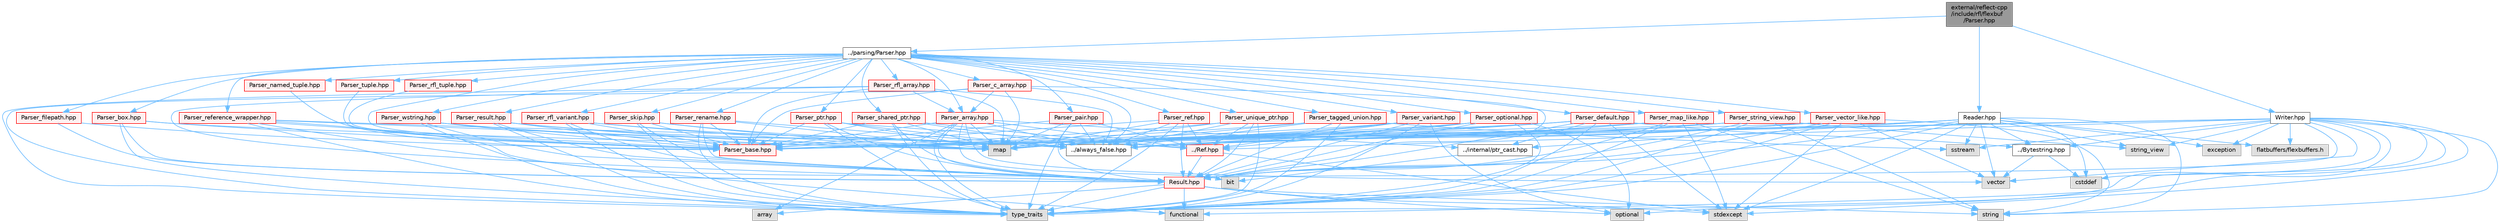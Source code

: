digraph "external/reflect-cpp/include/rfl/flexbuf/Parser.hpp"
{
 // LATEX_PDF_SIZE
  bgcolor="transparent";
  edge [fontname=Helvetica,fontsize=10,labelfontname=Helvetica,labelfontsize=10];
  node [fontname=Helvetica,fontsize=10,shape=box,height=0.2,width=0.4];
  Node1 [id="Node000001",label="external/reflect-cpp\l/include/rfl/flexbuf\l/Parser.hpp",height=0.2,width=0.4,color="gray40", fillcolor="grey60", style="filled", fontcolor="black",tooltip=" "];
  Node1 -> Node2 [id="edge1_Node000001_Node000002",color="steelblue1",style="solid",tooltip=" "];
  Node2 [id="Node000002",label="../parsing/Parser.hpp",height=0.2,width=0.4,color="grey40", fillcolor="white", style="filled",URL="$parsing_2_parser_8hpp.html",tooltip=" "];
  Node2 -> Node3 [id="edge2_Node000002_Node000003",color="steelblue1",style="solid",tooltip=" "];
  Node3 [id="Node000003",label="Parser_array.hpp",height=0.2,width=0.4,color="red", fillcolor="#FFF0F0", style="filled",URL="$_parser__array_8hpp.html",tooltip=" "];
  Node3 -> Node4 [id="edge3_Node000003_Node000004",color="steelblue1",style="solid",tooltip=" "];
  Node4 [id="Node000004",label="array",height=0.2,width=0.4,color="grey60", fillcolor="#E0E0E0", style="filled",tooltip=" "];
  Node3 -> Node5 [id="edge4_Node000003_Node000005",color="steelblue1",style="solid",tooltip=" "];
  Node5 [id="Node000005",label="bit",height=0.2,width=0.4,color="grey60", fillcolor="#E0E0E0", style="filled",tooltip=" "];
  Node3 -> Node6 [id="edge5_Node000003_Node000006",color="steelblue1",style="solid",tooltip=" "];
  Node6 [id="Node000006",label="map",height=0.2,width=0.4,color="grey60", fillcolor="#E0E0E0", style="filled",tooltip=" "];
  Node3 -> Node7 [id="edge6_Node000003_Node000007",color="steelblue1",style="solid",tooltip=" "];
  Node7 [id="Node000007",label="type_traits",height=0.2,width=0.4,color="grey60", fillcolor="#E0E0E0", style="filled",tooltip=" "];
  Node3 -> Node8 [id="edge7_Node000003_Node000008",color="steelblue1",style="solid",tooltip=" "];
  Node8 [id="Node000008",label="vector",height=0.2,width=0.4,color="grey60", fillcolor="#E0E0E0", style="filled",tooltip=" "];
  Node3 -> Node9 [id="edge8_Node000003_Node000009",color="steelblue1",style="solid",tooltip=" "];
  Node9 [id="Node000009",label="../Ref.hpp",height=0.2,width=0.4,color="red", fillcolor="#FFF0F0", style="filled",URL="$_ref_8hpp.html",tooltip=" "];
  Node9 -> Node11 [id="edge9_Node000009_Node000011",color="steelblue1",style="solid",tooltip=" "];
  Node11 [id="Node000011",label="stdexcept",height=0.2,width=0.4,color="grey60", fillcolor="#E0E0E0", style="filled",tooltip=" "];
  Node9 -> Node12 [id="edge10_Node000009_Node000012",color="steelblue1",style="solid",tooltip=" "];
  Node12 [id="Node000012",label="Result.hpp",height=0.2,width=0.4,color="red", fillcolor="#FFF0F0", style="filled",URL="$_result_8hpp.html",tooltip=" "];
  Node12 -> Node4 [id="edge11_Node000012_Node000004",color="steelblue1",style="solid",tooltip=" "];
  Node12 -> Node14 [id="edge12_Node000012_Node000014",color="steelblue1",style="solid",tooltip=" "];
  Node14 [id="Node000014",label="functional",height=0.2,width=0.4,color="grey60", fillcolor="#E0E0E0", style="filled",tooltip=" "];
  Node12 -> Node17 [id="edge13_Node000012_Node000017",color="steelblue1",style="solid",tooltip=" "];
  Node17 [id="Node000017",label="optional",height=0.2,width=0.4,color="grey60", fillcolor="#E0E0E0", style="filled",tooltip=" "];
  Node12 -> Node11 [id="edge14_Node000012_Node000011",color="steelblue1",style="solid",tooltip=" "];
  Node12 -> Node18 [id="edge15_Node000012_Node000018",color="steelblue1",style="solid",tooltip=" "];
  Node18 [id="Node000018",label="string",height=0.2,width=0.4,color="grey60", fillcolor="#E0E0E0", style="filled",tooltip=" "];
  Node12 -> Node7 [id="edge16_Node000012_Node000007",color="steelblue1",style="solid",tooltip=" "];
  Node3 -> Node12 [id="edge17_Node000003_Node000012",color="steelblue1",style="solid",tooltip=" "];
  Node3 -> Node19 [id="edge18_Node000003_Node000019",color="steelblue1",style="solid",tooltip=" "];
  Node19 [id="Node000019",label="../always_false.hpp",height=0.2,width=0.4,color="grey40", fillcolor="white", style="filled",URL="$always__false_8hpp.html",tooltip=" "];
  Node3 -> Node20 [id="edge19_Node000003_Node000020",color="steelblue1",style="solid",tooltip=" "];
  Node20 [id="Node000020",label="../internal/ptr_cast.hpp",height=0.2,width=0.4,color="grey40", fillcolor="white", style="filled",URL="$ptr__cast_8hpp.html",tooltip=" "];
  Node20 -> Node5 [id="edge20_Node000020_Node000005",color="steelblue1",style="solid",tooltip=" "];
  Node3 -> Node30 [id="edge21_Node000003_Node000030",color="steelblue1",style="solid",tooltip=" "];
  Node30 [id="Node000030",label="Parser_base.hpp",height=0.2,width=0.4,color="red", fillcolor="#FFF0F0", style="filled",URL="$_parser__base_8hpp.html",tooltip=" "];
  Node2 -> Node30 [id="edge22_Node000002_Node000030",color="steelblue1",style="solid",tooltip=" "];
  Node2 -> Node62 [id="edge23_Node000002_Node000062",color="steelblue1",style="solid",tooltip=" "];
  Node62 [id="Node000062",label="Parser_box.hpp",height=0.2,width=0.4,color="red", fillcolor="#FFF0F0", style="filled",URL="$_parser__box_8hpp.html",tooltip=" "];
  Node62 -> Node6 [id="edge24_Node000062_Node000006",color="steelblue1",style="solid",tooltip=" "];
  Node62 -> Node7 [id="edge25_Node000062_Node000007",color="steelblue1",style="solid",tooltip=" "];
  Node62 -> Node12 [id="edge26_Node000062_Node000012",color="steelblue1",style="solid",tooltip=" "];
  Node62 -> Node30 [id="edge27_Node000062_Node000030",color="steelblue1",style="solid",tooltip=" "];
  Node2 -> Node64 [id="edge28_Node000002_Node000064",color="steelblue1",style="solid",tooltip=" "];
  Node64 [id="Node000064",label="Parser_c_array.hpp",height=0.2,width=0.4,color="red", fillcolor="#FFF0F0", style="filled",URL="$_parser__c__array_8hpp.html",tooltip=" "];
  Node64 -> Node6 [id="edge29_Node000064_Node000006",color="steelblue1",style="solid",tooltip=" "];
  Node64 -> Node7 [id="edge30_Node000064_Node000007",color="steelblue1",style="solid",tooltip=" "];
  Node64 -> Node12 [id="edge31_Node000064_Node000012",color="steelblue1",style="solid",tooltip=" "];
  Node64 -> Node19 [id="edge32_Node000064_Node000019",color="steelblue1",style="solid",tooltip=" "];
  Node64 -> Node3 [id="edge33_Node000064_Node000003",color="steelblue1",style="solid",tooltip=" "];
  Node64 -> Node30 [id="edge34_Node000064_Node000030",color="steelblue1",style="solid",tooltip=" "];
  Node2 -> Node65 [id="edge35_Node000002_Node000065",color="steelblue1",style="solid",tooltip=" "];
  Node65 [id="Node000065",label="Parser_default.hpp",height=0.2,width=0.4,color="red", fillcolor="#FFF0F0", style="filled",URL="$_parser__default_8hpp.html",tooltip=" "];
  Node65 -> Node6 [id="edge36_Node000065_Node000006",color="steelblue1",style="solid",tooltip=" "];
  Node65 -> Node11 [id="edge37_Node000065_Node000011",color="steelblue1",style="solid",tooltip=" "];
  Node65 -> Node7 [id="edge38_Node000065_Node000007",color="steelblue1",style="solid",tooltip=" "];
  Node65 -> Node66 [id="edge39_Node000065_Node000066",color="steelblue1",style="solid",tooltip=" "];
  Node66 [id="Node000066",label="../Bytestring.hpp",height=0.2,width=0.4,color="grey40", fillcolor="white", style="filled",URL="$_bytestring_8hpp.html",tooltip=" "];
  Node66 -> Node27 [id="edge40_Node000066_Node000027",color="steelblue1",style="solid",tooltip=" "];
  Node27 [id="Node000027",label="cstddef",height=0.2,width=0.4,color="grey60", fillcolor="#E0E0E0", style="filled",tooltip=" "];
  Node66 -> Node8 [id="edge41_Node000066_Node000008",color="steelblue1",style="solid",tooltip=" "];
  Node65 -> Node12 [id="edge42_Node000065_Node000012",color="steelblue1",style="solid",tooltip=" "];
  Node65 -> Node19 [id="edge43_Node000065_Node000019",color="steelblue1",style="solid",tooltip=" "];
  Node65 -> Node20 [id="edge44_Node000065_Node000020",color="steelblue1",style="solid",tooltip=" "];
  Node65 -> Node30 [id="edge45_Node000065_Node000030",color="steelblue1",style="solid",tooltip=" "];
  Node2 -> Node168 [id="edge46_Node000002_Node000168",color="steelblue1",style="solid",tooltip=" "];
  Node168 [id="Node000168",label="Parser_filepath.hpp",height=0.2,width=0.4,color="red", fillcolor="#FFF0F0", style="filled",URL="$_parser__filepath_8hpp.html",tooltip=" "];
  Node168 -> Node12 [id="edge47_Node000168_Node000012",color="steelblue1",style="solid",tooltip=" "];
  Node168 -> Node30 [id="edge48_Node000168_Node000030",color="steelblue1",style="solid",tooltip=" "];
  Node2 -> Node170 [id="edge49_Node000002_Node000170",color="steelblue1",style="solid",tooltip=" "];
  Node170 [id="Node000170",label="Parser_map_like.hpp",height=0.2,width=0.4,color="red", fillcolor="#FFF0F0", style="filled",URL="$_parser__map__like_8hpp.html",tooltip=" "];
  Node170 -> Node6 [id="edge50_Node000170_Node000006",color="steelblue1",style="solid",tooltip=" "];
  Node170 -> Node11 [id="edge51_Node000170_Node000011",color="steelblue1",style="solid",tooltip=" "];
  Node170 -> Node18 [id="edge52_Node000170_Node000018",color="steelblue1",style="solid",tooltip=" "];
  Node170 -> Node7 [id="edge53_Node000170_Node000007",color="steelblue1",style="solid",tooltip=" "];
  Node170 -> Node12 [id="edge54_Node000170_Node000012",color="steelblue1",style="solid",tooltip=" "];
  Node170 -> Node19 [id="edge55_Node000170_Node000019",color="steelblue1",style="solid",tooltip=" "];
  Node170 -> Node30 [id="edge56_Node000170_Node000030",color="steelblue1",style="solid",tooltip=" "];
  Node2 -> Node176 [id="edge57_Node000002_Node000176",color="steelblue1",style="solid",tooltip=" "];
  Node176 [id="Node000176",label="Parser_named_tuple.hpp",height=0.2,width=0.4,color="red", fillcolor="#FFF0F0", style="filled",URL="$_parser__named__tuple_8hpp.html",tooltip=" "];
  Node176 -> Node30 [id="edge58_Node000176_Node000030",color="steelblue1",style="solid",tooltip=" "];
  Node2 -> Node198 [id="edge59_Node000002_Node000198",color="steelblue1",style="solid",tooltip=" "];
  Node198 [id="Node000198",label="Parser_optional.hpp",height=0.2,width=0.4,color="red", fillcolor="#FFF0F0", style="filled",URL="$_parser__optional_8hpp.html",tooltip=" "];
  Node198 -> Node6 [id="edge60_Node000198_Node000006",color="steelblue1",style="solid",tooltip=" "];
  Node198 -> Node17 [id="edge61_Node000198_Node000017",color="steelblue1",style="solid",tooltip=" "];
  Node198 -> Node7 [id="edge62_Node000198_Node000007",color="steelblue1",style="solid",tooltip=" "];
  Node198 -> Node9 [id="edge63_Node000198_Node000009",color="steelblue1",style="solid",tooltip=" "];
  Node198 -> Node12 [id="edge64_Node000198_Node000012",color="steelblue1",style="solid",tooltip=" "];
  Node198 -> Node19 [id="edge65_Node000198_Node000019",color="steelblue1",style="solid",tooltip=" "];
  Node198 -> Node30 [id="edge66_Node000198_Node000030",color="steelblue1",style="solid",tooltip=" "];
  Node2 -> Node200 [id="edge67_Node000002_Node000200",color="steelblue1",style="solid",tooltip=" "];
  Node200 [id="Node000200",label="Parser_pair.hpp",height=0.2,width=0.4,color="red", fillcolor="#FFF0F0", style="filled",URL="$_parser__pair_8hpp.html",tooltip=" "];
  Node200 -> Node6 [id="edge68_Node000200_Node000006",color="steelblue1",style="solid",tooltip=" "];
  Node200 -> Node7 [id="edge69_Node000200_Node000007",color="steelblue1",style="solid",tooltip=" "];
  Node200 -> Node9 [id="edge70_Node000200_Node000009",color="steelblue1",style="solid",tooltip=" "];
  Node200 -> Node12 [id="edge71_Node000200_Node000012",color="steelblue1",style="solid",tooltip=" "];
  Node200 -> Node19 [id="edge72_Node000200_Node000019",color="steelblue1",style="solid",tooltip=" "];
  Node200 -> Node30 [id="edge73_Node000200_Node000030",color="steelblue1",style="solid",tooltip=" "];
  Node2 -> Node201 [id="edge74_Node000002_Node000201",color="steelblue1",style="solid",tooltip=" "];
  Node201 [id="Node000201",label="Parser_ptr.hpp",height=0.2,width=0.4,color="red", fillcolor="#FFF0F0", style="filled",URL="$_parser__ptr_8hpp.html",tooltip=" "];
  Node201 -> Node6 [id="edge75_Node000201_Node000006",color="steelblue1",style="solid",tooltip=" "];
  Node201 -> Node7 [id="edge76_Node000201_Node000007",color="steelblue1",style="solid",tooltip=" "];
  Node201 -> Node9 [id="edge77_Node000201_Node000009",color="steelblue1",style="solid",tooltip=" "];
  Node201 -> Node12 [id="edge78_Node000201_Node000012",color="steelblue1",style="solid",tooltip=" "];
  Node201 -> Node19 [id="edge79_Node000201_Node000019",color="steelblue1",style="solid",tooltip=" "];
  Node201 -> Node30 [id="edge80_Node000201_Node000030",color="steelblue1",style="solid",tooltip=" "];
  Node2 -> Node202 [id="edge81_Node000002_Node000202",color="steelblue1",style="solid",tooltip=" "];
  Node202 [id="Node000202",label="Parser_ref.hpp",height=0.2,width=0.4,color="red", fillcolor="#FFF0F0", style="filled",URL="$_parser__ref_8hpp.html",tooltip=" "];
  Node202 -> Node6 [id="edge82_Node000202_Node000006",color="steelblue1",style="solid",tooltip=" "];
  Node202 -> Node7 [id="edge83_Node000202_Node000007",color="steelblue1",style="solid",tooltip=" "];
  Node202 -> Node9 [id="edge84_Node000202_Node000009",color="steelblue1",style="solid",tooltip=" "];
  Node202 -> Node12 [id="edge85_Node000202_Node000012",color="steelblue1",style="solid",tooltip=" "];
  Node202 -> Node19 [id="edge86_Node000202_Node000019",color="steelblue1",style="solid",tooltip=" "];
  Node202 -> Node30 [id="edge87_Node000202_Node000030",color="steelblue1",style="solid",tooltip=" "];
  Node2 -> Node203 [id="edge88_Node000002_Node000203",color="steelblue1",style="solid",tooltip=" "];
  Node203 [id="Node000203",label="Parser_reference_wrapper.hpp",height=0.2,width=0.4,color="red", fillcolor="#FFF0F0", style="filled",URL="$_parser__reference__wrapper_8hpp.html",tooltip=" "];
  Node203 -> Node14 [id="edge89_Node000203_Node000014",color="steelblue1",style="solid",tooltip=" "];
  Node203 -> Node6 [id="edge90_Node000203_Node000006",color="steelblue1",style="solid",tooltip=" "];
  Node203 -> Node7 [id="edge91_Node000203_Node000007",color="steelblue1",style="solid",tooltip=" "];
  Node203 -> Node12 [id="edge92_Node000203_Node000012",color="steelblue1",style="solid",tooltip=" "];
  Node203 -> Node19 [id="edge93_Node000203_Node000019",color="steelblue1",style="solid",tooltip=" "];
  Node203 -> Node30 [id="edge94_Node000203_Node000030",color="steelblue1",style="solid",tooltip=" "];
  Node2 -> Node204 [id="edge95_Node000002_Node000204",color="steelblue1",style="solid",tooltip=" "];
  Node204 [id="Node000204",label="Parser_rename.hpp",height=0.2,width=0.4,color="red", fillcolor="#FFF0F0", style="filled",URL="$_parser__rename_8hpp.html",tooltip=" "];
  Node204 -> Node6 [id="edge96_Node000204_Node000006",color="steelblue1",style="solid",tooltip=" "];
  Node204 -> Node7 [id="edge97_Node000204_Node000007",color="steelblue1",style="solid",tooltip=" "];
  Node204 -> Node12 [id="edge98_Node000204_Node000012",color="steelblue1",style="solid",tooltip=" "];
  Node204 -> Node19 [id="edge99_Node000204_Node000019",color="steelblue1",style="solid",tooltip=" "];
  Node204 -> Node30 [id="edge100_Node000204_Node000030",color="steelblue1",style="solid",tooltip=" "];
  Node2 -> Node205 [id="edge101_Node000002_Node000205",color="steelblue1",style="solid",tooltip=" "];
  Node205 [id="Node000205",label="Parser_result.hpp",height=0.2,width=0.4,color="red", fillcolor="#FFF0F0", style="filled",URL="$_parser__result_8hpp.html",tooltip=" "];
  Node205 -> Node6 [id="edge102_Node000205_Node000006",color="steelblue1",style="solid",tooltip=" "];
  Node205 -> Node7 [id="edge103_Node000205_Node000007",color="steelblue1",style="solid",tooltip=" "];
  Node205 -> Node12 [id="edge104_Node000205_Node000012",color="steelblue1",style="solid",tooltip=" "];
  Node205 -> Node19 [id="edge105_Node000205_Node000019",color="steelblue1",style="solid",tooltip=" "];
  Node205 -> Node30 [id="edge106_Node000205_Node000030",color="steelblue1",style="solid",tooltip=" "];
  Node2 -> Node206 [id="edge107_Node000002_Node000206",color="steelblue1",style="solid",tooltip=" "];
  Node206 [id="Node000206",label="Parser_rfl_array.hpp",height=0.2,width=0.4,color="red", fillcolor="#FFF0F0", style="filled",URL="$_parser__rfl__array_8hpp.html",tooltip=" "];
  Node206 -> Node6 [id="edge108_Node000206_Node000006",color="steelblue1",style="solid",tooltip=" "];
  Node206 -> Node7 [id="edge109_Node000206_Node000007",color="steelblue1",style="solid",tooltip=" "];
  Node206 -> Node12 [id="edge110_Node000206_Node000012",color="steelblue1",style="solid",tooltip=" "];
  Node206 -> Node19 [id="edge111_Node000206_Node000019",color="steelblue1",style="solid",tooltip=" "];
  Node206 -> Node3 [id="edge112_Node000206_Node000003",color="steelblue1",style="solid",tooltip=" "];
  Node206 -> Node30 [id="edge113_Node000206_Node000030",color="steelblue1",style="solid",tooltip=" "];
  Node2 -> Node207 [id="edge114_Node000002_Node000207",color="steelblue1",style="solid",tooltip=" "];
  Node207 [id="Node000207",label="Parser_rfl_tuple.hpp",height=0.2,width=0.4,color="red", fillcolor="#FFF0F0", style="filled",URL="$_parser__rfl__tuple_8hpp.html",tooltip=" "];
  Node207 -> Node30 [id="edge115_Node000207_Node000030",color="steelblue1",style="solid",tooltip=" "];
  Node2 -> Node213 [id="edge116_Node000002_Node000213",color="steelblue1",style="solid",tooltip=" "];
  Node213 [id="Node000213",label="Parser_rfl_variant.hpp",height=0.2,width=0.4,color="red", fillcolor="#FFF0F0", style="filled",URL="$_parser__rfl__variant_8hpp.html",tooltip=" "];
  Node213 -> Node6 [id="edge117_Node000213_Node000006",color="steelblue1",style="solid",tooltip=" "];
  Node213 -> Node7 [id="edge118_Node000213_Node000007",color="steelblue1",style="solid",tooltip=" "];
  Node213 -> Node12 [id="edge119_Node000213_Node000012",color="steelblue1",style="solid",tooltip=" "];
  Node213 -> Node19 [id="edge120_Node000213_Node000019",color="steelblue1",style="solid",tooltip=" "];
  Node213 -> Node30 [id="edge121_Node000213_Node000030",color="steelblue1",style="solid",tooltip=" "];
  Node2 -> Node225 [id="edge122_Node000002_Node000225",color="steelblue1",style="solid",tooltip=" "];
  Node225 [id="Node000225",label="Parser_shared_ptr.hpp",height=0.2,width=0.4,color="red", fillcolor="#FFF0F0", style="filled",URL="$_parser__shared__ptr_8hpp.html",tooltip=" "];
  Node225 -> Node6 [id="edge123_Node000225_Node000006",color="steelblue1",style="solid",tooltip=" "];
  Node225 -> Node7 [id="edge124_Node000225_Node000007",color="steelblue1",style="solid",tooltip=" "];
  Node225 -> Node9 [id="edge125_Node000225_Node000009",color="steelblue1",style="solid",tooltip=" "];
  Node225 -> Node12 [id="edge126_Node000225_Node000012",color="steelblue1",style="solid",tooltip=" "];
  Node225 -> Node19 [id="edge127_Node000225_Node000019",color="steelblue1",style="solid",tooltip=" "];
  Node225 -> Node30 [id="edge128_Node000225_Node000030",color="steelblue1",style="solid",tooltip=" "];
  Node2 -> Node227 [id="edge129_Node000002_Node000227",color="steelblue1",style="solid",tooltip=" "];
  Node227 [id="Node000227",label="Parser_skip.hpp",height=0.2,width=0.4,color="red", fillcolor="#FFF0F0", style="filled",URL="$_parser__skip_8hpp.html",tooltip=" "];
  Node227 -> Node6 [id="edge130_Node000227_Node000006",color="steelblue1",style="solid",tooltip=" "];
  Node227 -> Node7 [id="edge131_Node000227_Node000007",color="steelblue1",style="solid",tooltip=" "];
  Node227 -> Node12 [id="edge132_Node000227_Node000012",color="steelblue1",style="solid",tooltip=" "];
  Node227 -> Node19 [id="edge133_Node000227_Node000019",color="steelblue1",style="solid",tooltip=" "];
  Node227 -> Node30 [id="edge134_Node000227_Node000030",color="steelblue1",style="solid",tooltip=" "];
  Node2 -> Node228 [id="edge135_Node000002_Node000228",color="steelblue1",style="solid",tooltip=" "];
  Node228 [id="Node000228",label="Parser_string_view.hpp",height=0.2,width=0.4,color="red", fillcolor="#FFF0F0", style="filled",URL="$_parser__string__view_8hpp.html",tooltip=" "];
  Node228 -> Node6 [id="edge136_Node000228_Node000006",color="steelblue1",style="solid",tooltip=" "];
  Node228 -> Node18 [id="edge137_Node000228_Node000018",color="steelblue1",style="solid",tooltip=" "];
  Node228 -> Node22 [id="edge138_Node000228_Node000022",color="steelblue1",style="solid",tooltip=" "];
  Node22 [id="Node000022",label="string_view",height=0.2,width=0.4,color="grey60", fillcolor="#E0E0E0", style="filled",tooltip=" "];
  Node228 -> Node7 [id="edge139_Node000228_Node000007",color="steelblue1",style="solid",tooltip=" "];
  Node228 -> Node12 [id="edge140_Node000228_Node000012",color="steelblue1",style="solid",tooltip=" "];
  Node228 -> Node19 [id="edge141_Node000228_Node000019",color="steelblue1",style="solid",tooltip=" "];
  Node228 -> Node30 [id="edge142_Node000228_Node000030",color="steelblue1",style="solid",tooltip=" "];
  Node2 -> Node229 [id="edge143_Node000002_Node000229",color="steelblue1",style="solid",tooltip=" "];
  Node229 [id="Node000229",label="Parser_tagged_union.hpp",height=0.2,width=0.4,color="red", fillcolor="#FFF0F0", style="filled",URL="$_parser__tagged__union_8hpp.html",tooltip=" "];
  Node229 -> Node6 [id="edge144_Node000229_Node000006",color="steelblue1",style="solid",tooltip=" "];
  Node229 -> Node175 [id="edge145_Node000229_Node000175",color="steelblue1",style="solid",tooltip=" "];
  Node175 [id="Node000175",label="sstream",height=0.2,width=0.4,color="grey60", fillcolor="#E0E0E0", style="filled",tooltip=" "];
  Node229 -> Node7 [id="edge146_Node000229_Node000007",color="steelblue1",style="solid",tooltip=" "];
  Node229 -> Node12 [id="edge147_Node000229_Node000012",color="steelblue1",style="solid",tooltip=" "];
  Node229 -> Node19 [id="edge148_Node000229_Node000019",color="steelblue1",style="solid",tooltip=" "];
  Node229 -> Node30 [id="edge149_Node000229_Node000030",color="steelblue1",style="solid",tooltip=" "];
  Node2 -> Node231 [id="edge150_Node000002_Node000231",color="steelblue1",style="solid",tooltip=" "];
  Node231 [id="Node000231",label="Parser_tuple.hpp",height=0.2,width=0.4,color="red", fillcolor="#FFF0F0", style="filled",URL="$_parser__tuple_8hpp.html",tooltip=" "];
  Node231 -> Node30 [id="edge151_Node000231_Node000030",color="steelblue1",style="solid",tooltip=" "];
  Node2 -> Node232 [id="edge152_Node000002_Node000232",color="steelblue1",style="solid",tooltip=" "];
  Node232 [id="Node000232",label="Parser_unique_ptr.hpp",height=0.2,width=0.4,color="red", fillcolor="#FFF0F0", style="filled",URL="$_parser__unique__ptr_8hpp.html",tooltip=" "];
  Node232 -> Node6 [id="edge153_Node000232_Node000006",color="steelblue1",style="solid",tooltip=" "];
  Node232 -> Node7 [id="edge154_Node000232_Node000007",color="steelblue1",style="solid",tooltip=" "];
  Node232 -> Node9 [id="edge155_Node000232_Node000009",color="steelblue1",style="solid",tooltip=" "];
  Node232 -> Node12 [id="edge156_Node000232_Node000012",color="steelblue1",style="solid",tooltip=" "];
  Node232 -> Node19 [id="edge157_Node000232_Node000019",color="steelblue1",style="solid",tooltip=" "];
  Node232 -> Node30 [id="edge158_Node000232_Node000030",color="steelblue1",style="solid",tooltip=" "];
  Node2 -> Node234 [id="edge159_Node000002_Node000234",color="steelblue1",style="solid",tooltip=" "];
  Node234 [id="Node000234",label="Parser_variant.hpp",height=0.2,width=0.4,color="red", fillcolor="#FFF0F0", style="filled",URL="$_parser__variant_8hpp.html",tooltip=" "];
  Node234 -> Node6 [id="edge160_Node000234_Node000006",color="steelblue1",style="solid",tooltip=" "];
  Node234 -> Node17 [id="edge161_Node000234_Node000017",color="steelblue1",style="solid",tooltip=" "];
  Node234 -> Node7 [id="edge162_Node000234_Node000007",color="steelblue1",style="solid",tooltip=" "];
  Node234 -> Node9 [id="edge163_Node000234_Node000009",color="steelblue1",style="solid",tooltip=" "];
  Node234 -> Node12 [id="edge164_Node000234_Node000012",color="steelblue1",style="solid",tooltip=" "];
  Node234 -> Node19 [id="edge165_Node000234_Node000019",color="steelblue1",style="solid",tooltip=" "];
  Node234 -> Node30 [id="edge166_Node000234_Node000030",color="steelblue1",style="solid",tooltip=" "];
  Node2 -> Node235 [id="edge167_Node000002_Node000235",color="steelblue1",style="solid",tooltip=" "];
  Node235 [id="Node000235",label="Parser_vector_like.hpp",height=0.2,width=0.4,color="red", fillcolor="#FFF0F0", style="filled",URL="$_parser__vector__like_8hpp.html",tooltip=" "];
  Node235 -> Node6 [id="edge168_Node000235_Node000006",color="steelblue1",style="solid",tooltip=" "];
  Node235 -> Node11 [id="edge169_Node000235_Node000011",color="steelblue1",style="solid",tooltip=" "];
  Node235 -> Node18 [id="edge170_Node000235_Node000018",color="steelblue1",style="solid",tooltip=" "];
  Node235 -> Node7 [id="edge171_Node000235_Node000007",color="steelblue1",style="solid",tooltip=" "];
  Node235 -> Node8 [id="edge172_Node000235_Node000008",color="steelblue1",style="solid",tooltip=" "];
  Node235 -> Node12 [id="edge173_Node000235_Node000012",color="steelblue1",style="solid",tooltip=" "];
  Node235 -> Node19 [id="edge174_Node000235_Node000019",color="steelblue1",style="solid",tooltip=" "];
  Node235 -> Node30 [id="edge175_Node000235_Node000030",color="steelblue1",style="solid",tooltip=" "];
  Node2 -> Node242 [id="edge176_Node000002_Node000242",color="steelblue1",style="solid",tooltip=" "];
  Node242 [id="Node000242",label="Parser_wstring.hpp",height=0.2,width=0.4,color="red", fillcolor="#FFF0F0", style="filled",URL="$_parser__wstring_8hpp.html",tooltip=" "];
  Node242 -> Node6 [id="edge177_Node000242_Node000006",color="steelblue1",style="solid",tooltip=" "];
  Node242 -> Node7 [id="edge178_Node000242_Node000007",color="steelblue1",style="solid",tooltip=" "];
  Node242 -> Node12 [id="edge179_Node000242_Node000012",color="steelblue1",style="solid",tooltip=" "];
  Node242 -> Node19 [id="edge180_Node000242_Node000019",color="steelblue1",style="solid",tooltip=" "];
  Node242 -> Node30 [id="edge181_Node000242_Node000030",color="steelblue1",style="solid",tooltip=" "];
  Node1 -> Node243 [id="edge182_Node000001_Node000243",color="steelblue1",style="solid",tooltip=" "];
  Node243 [id="Node000243",label="Reader.hpp",height=0.2,width=0.4,color="grey40", fillcolor="white", style="filled",URL="$flexbuf_2_reader_8hpp.html",tooltip=" "];
  Node243 -> Node244 [id="edge183_Node000243_Node000244",color="steelblue1",style="solid",tooltip=" "];
  Node244 [id="Node000244",label="flatbuffers/flexbuffers.h",height=0.2,width=0.4,color="grey60", fillcolor="#E0E0E0", style="filled",tooltip=" "];
  Node243 -> Node27 [id="edge184_Node000243_Node000027",color="steelblue1",style="solid",tooltip=" "];
  Node243 -> Node245 [id="edge185_Node000243_Node000245",color="steelblue1",style="solid",tooltip=" "];
  Node245 [id="Node000245",label="exception",height=0.2,width=0.4,color="grey60", fillcolor="#E0E0E0", style="filled",tooltip=" "];
  Node243 -> Node6 [id="edge186_Node000243_Node000006",color="steelblue1",style="solid",tooltip=" "];
  Node243 -> Node175 [id="edge187_Node000243_Node000175",color="steelblue1",style="solid",tooltip=" "];
  Node243 -> Node11 [id="edge188_Node000243_Node000011",color="steelblue1",style="solid",tooltip=" "];
  Node243 -> Node18 [id="edge189_Node000243_Node000018",color="steelblue1",style="solid",tooltip=" "];
  Node243 -> Node22 [id="edge190_Node000243_Node000022",color="steelblue1",style="solid",tooltip=" "];
  Node243 -> Node7 [id="edge191_Node000243_Node000007",color="steelblue1",style="solid",tooltip=" "];
  Node243 -> Node8 [id="edge192_Node000243_Node000008",color="steelblue1",style="solid",tooltip=" "];
  Node243 -> Node66 [id="edge193_Node000243_Node000066",color="steelblue1",style="solid",tooltip=" "];
  Node243 -> Node12 [id="edge194_Node000243_Node000012",color="steelblue1",style="solid",tooltip=" "];
  Node243 -> Node19 [id="edge195_Node000243_Node000019",color="steelblue1",style="solid",tooltip=" "];
  Node243 -> Node20 [id="edge196_Node000243_Node000020",color="steelblue1",style="solid",tooltip=" "];
  Node1 -> Node246 [id="edge197_Node000001_Node000246",color="steelblue1",style="solid",tooltip=" "];
  Node246 [id="Node000246",label="Writer.hpp",height=0.2,width=0.4,color="grey40", fillcolor="white", style="filled",URL="$flexbuf_2_writer_8hpp.html",tooltip=" "];
  Node246 -> Node244 [id="edge198_Node000246_Node000244",color="steelblue1",style="solid",tooltip=" "];
  Node246 -> Node27 [id="edge199_Node000246_Node000027",color="steelblue1",style="solid",tooltip=" "];
  Node246 -> Node245 [id="edge200_Node000246_Node000245",color="steelblue1",style="solid",tooltip=" "];
  Node246 -> Node14 [id="edge201_Node000246_Node000014",color="steelblue1",style="solid",tooltip=" "];
  Node246 -> Node6 [id="edge202_Node000246_Node000006",color="steelblue1",style="solid",tooltip=" "];
  Node246 -> Node17 [id="edge203_Node000246_Node000017",color="steelblue1",style="solid",tooltip=" "];
  Node246 -> Node175 [id="edge204_Node000246_Node000175",color="steelblue1",style="solid",tooltip=" "];
  Node246 -> Node11 [id="edge205_Node000246_Node000011",color="steelblue1",style="solid",tooltip=" "];
  Node246 -> Node18 [id="edge206_Node000246_Node000018",color="steelblue1",style="solid",tooltip=" "];
  Node246 -> Node22 [id="edge207_Node000246_Node000022",color="steelblue1",style="solid",tooltip=" "];
  Node246 -> Node7 [id="edge208_Node000246_Node000007",color="steelblue1",style="solid",tooltip=" "];
  Node246 -> Node8 [id="edge209_Node000246_Node000008",color="steelblue1",style="solid",tooltip=" "];
  Node246 -> Node66 [id="edge210_Node000246_Node000066",color="steelblue1",style="solid",tooltip=" "];
  Node246 -> Node9 [id="edge211_Node000246_Node000009",color="steelblue1",style="solid",tooltip=" "];
  Node246 -> Node12 [id="edge212_Node000246_Node000012",color="steelblue1",style="solid",tooltip=" "];
  Node246 -> Node19 [id="edge213_Node000246_Node000019",color="steelblue1",style="solid",tooltip=" "];
}
